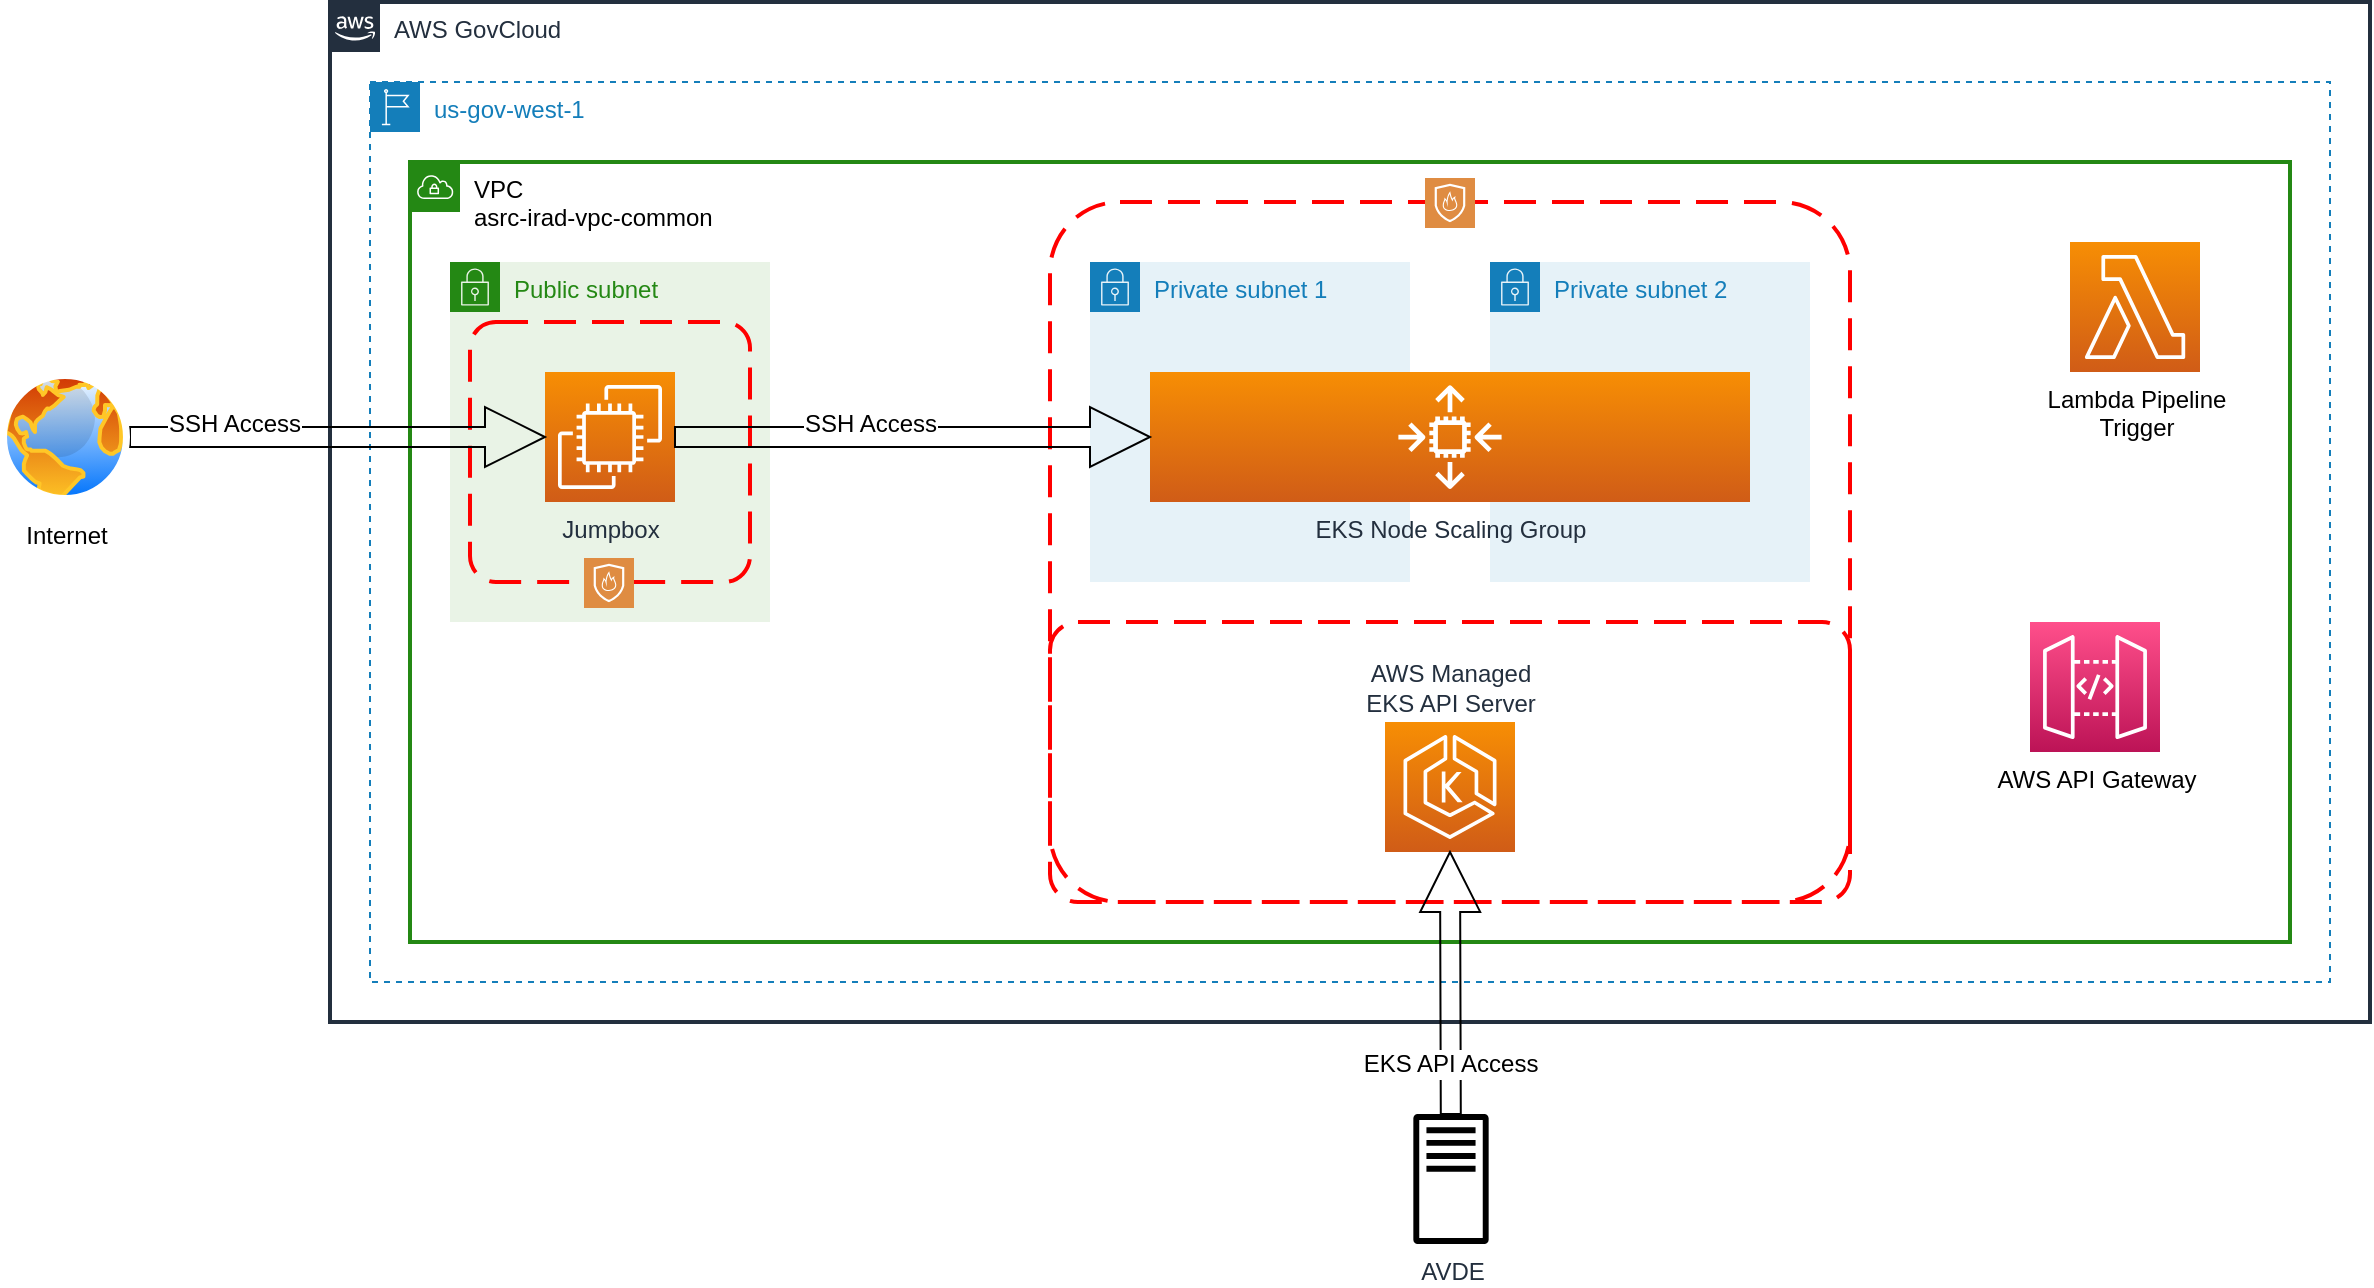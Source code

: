 <mxfile version="20.6.2" type="github">
  <diagram id="jajP4sxrEKpcrrhdu1mM" name="Page-1">
    <mxGraphModel dx="1422" dy="801" grid="1" gridSize="10" guides="1" tooltips="1" connect="1" arrows="1" fold="1" page="1" pageScale="1" pageWidth="850" pageHeight="1100" math="0" shadow="0">
      <root>
        <mxCell id="0" />
        <mxCell id="1" parent="0" />
        <mxCell id="FFeFcf7Lav184Xf4TCM_-8" value="" style="rounded=1;arcSize=10;dashed=1;strokeColor=#ff0000;fillColor=none;gradientColor=none;dashPattern=8 4;strokeWidth=2;" vertex="1" parent="1">
          <mxGeometry x="565" y="370" width="400" height="140" as="geometry" />
        </mxCell>
        <mxCell id="x7Ir8SC6QS6k_IUF8xQD-1" value="AWS GovCloud" style="points=[[0,0],[0.25,0],[0.5,0],[0.75,0],[1,0],[1,0.25],[1,0.5],[1,0.75],[1,1],[0.75,1],[0.5,1],[0.25,1],[0,1],[0,0.75],[0,0.5],[0,0.25]];outlineConnect=0;gradientColor=none;html=1;whiteSpace=wrap;fontSize=12;fontStyle=0;container=0;pointerEvents=0;collapsible=0;recursiveResize=0;shape=mxgraph.aws4.group;grIcon=mxgraph.aws4.group_aws_cloud_alt;strokeColor=#232F3E;fillColor=none;verticalAlign=top;align=left;spacingLeft=30;fontColor=#232F3E;dashed=0;strokeWidth=2;" parent="1" vertex="1">
          <mxGeometry x="205" y="60" width="1020" height="510" as="geometry" />
        </mxCell>
        <mxCell id="x7Ir8SC6QS6k_IUF8xQD-2" value="us-gov-west-1" style="points=[[0,0],[0.25,0],[0.5,0],[0.75,0],[1,0],[1,0.25],[1,0.5],[1,0.75],[1,1],[0.75,1],[0.5,1],[0.25,1],[0,1],[0,0.75],[0,0.5],[0,0.25]];outlineConnect=0;gradientColor=none;html=1;whiteSpace=wrap;fontSize=12;fontStyle=0;container=0;pointerEvents=0;collapsible=0;recursiveResize=0;shape=mxgraph.aws4.group;grIcon=mxgraph.aws4.group_region;strokeColor=#147EBA;fillColor=none;verticalAlign=top;align=left;spacingLeft=30;fontColor=#147EBA;dashed=1;" parent="1" vertex="1">
          <mxGeometry x="225" y="100" width="980" height="450" as="geometry" />
        </mxCell>
        <mxCell id="x7Ir8SC6QS6k_IUF8xQD-6" value="VPC&lt;br&gt;asrc-irad-vpc-common" style="points=[[0,0],[0.25,0],[0.5,0],[0.75,0],[1,0],[1,0.25],[1,0.5],[1,0.75],[1,1],[0.75,1],[0.5,1],[0.25,1],[0,1],[0,0.75],[0,0.5],[0,0.25]];outlineConnect=0;gradientColor=none;html=1;whiteSpace=wrap;fontSize=12;fontStyle=0;container=0;pointerEvents=0;collapsible=0;recursiveResize=0;shape=mxgraph.aws4.group;grIcon=mxgraph.aws4.group_vpc;strokeColor=#248814;fillColor=none;verticalAlign=top;align=left;spacingLeft=30;fontColor=#000000;dashed=0;strokeWidth=2;" parent="1" vertex="1">
          <mxGeometry x="245" y="140" width="940" height="390" as="geometry" />
        </mxCell>
        <mxCell id="x7Ir8SC6QS6k_IUF8xQD-13" value="Public subnet" style="points=[[0,0],[0.25,0],[0.5,0],[0.75,0],[1,0],[1,0.25],[1,0.5],[1,0.75],[1,1],[0.75,1],[0.5,1],[0.25,1],[0,1],[0,0.75],[0,0.5],[0,0.25]];outlineConnect=0;gradientColor=none;html=1;whiteSpace=wrap;fontSize=12;fontStyle=0;container=0;pointerEvents=0;collapsible=0;recursiveResize=0;shape=mxgraph.aws4.group;grIcon=mxgraph.aws4.group_security_group;grStroke=0;strokeColor=#248814;fillColor=#E9F3E6;verticalAlign=top;align=left;spacingLeft=30;fontColor=#248814;dashed=0;strokeWidth=2;" parent="1" vertex="1">
          <mxGeometry x="265" y="190" width="160" height="180" as="geometry" />
        </mxCell>
        <mxCell id="x7Ir8SC6QS6k_IUF8xQD-14" value="Private subnet 1" style="points=[[0,0],[0.25,0],[0.5,0],[0.75,0],[1,0],[1,0.25],[1,0.5],[1,0.75],[1,1],[0.75,1],[0.5,1],[0.25,1],[0,1],[0,0.75],[0,0.5],[0,0.25]];outlineConnect=0;gradientColor=none;html=1;whiteSpace=wrap;fontSize=12;fontStyle=0;container=0;pointerEvents=0;collapsible=0;recursiveResize=0;shape=mxgraph.aws4.group;grIcon=mxgraph.aws4.group_security_group;grStroke=0;strokeColor=#147EBA;fillColor=#E6F2F8;verticalAlign=top;align=left;spacingLeft=30;fontColor=#147EBA;dashed=0;strokeWidth=2;" parent="1" vertex="1">
          <mxGeometry x="585" y="190" width="160" height="160" as="geometry" />
        </mxCell>
        <mxCell id="x7Ir8SC6QS6k_IUF8xQD-15" value="Private subnet 2" style="points=[[0,0],[0.25,0],[0.5,0],[0.75,0],[1,0],[1,0.25],[1,0.5],[1,0.75],[1,1],[0.75,1],[0.5,1],[0.25,1],[0,1],[0,0.75],[0,0.5],[0,0.25]];outlineConnect=0;gradientColor=none;html=1;whiteSpace=wrap;fontSize=12;fontStyle=0;container=0;pointerEvents=0;collapsible=0;recursiveResize=0;shape=mxgraph.aws4.group;grIcon=mxgraph.aws4.group_security_group;grStroke=0;strokeColor=#147EBA;fillColor=#E6F2F8;verticalAlign=top;align=left;spacingLeft=30;fontColor=#147EBA;dashed=0;strokeWidth=2;" parent="1" vertex="1">
          <mxGeometry x="785" y="190" width="160" height="160" as="geometry" />
        </mxCell>
        <mxCell id="FFeFcf7Lav184Xf4TCM_-9" value="" style="rounded=1;arcSize=10;dashed=1;strokeColor=#ff0000;fillColor=none;gradientColor=none;dashPattern=8 4;strokeWidth=2;" vertex="1" parent="1">
          <mxGeometry x="565" y="160" width="400" height="350" as="geometry" />
        </mxCell>
        <mxCell id="FFeFcf7Lav184Xf4TCM_-19" value="" style="rounded=1;arcSize=10;dashed=1;strokeColor=#ff0000;fillColor=none;gradientColor=none;dashPattern=8 4;strokeWidth=2;" vertex="1" parent="1">
          <mxGeometry x="275" y="220" width="140" height="130" as="geometry" />
        </mxCell>
        <mxCell id="x7Ir8SC6QS6k_IUF8xQD-16" value="Jumpbox" style="sketch=0;points=[[0,0,0],[0.25,0,0],[0.5,0,0],[0.75,0,0],[1,0,0],[0,1,0],[0.25,1,0],[0.5,1,0],[0.75,1,0],[1,1,0],[0,0.25,0],[0,0.5,0],[0,0.75,0],[1,0.25,0],[1,0.5,0],[1,0.75,0]];outlineConnect=0;fontColor=#232F3E;gradientColor=#F78E04;gradientDirection=north;fillColor=#D05C17;strokeColor=#ffffff;dashed=0;verticalLabelPosition=bottom;verticalAlign=top;align=center;html=1;fontSize=12;fontStyle=0;aspect=fixed;shape=mxgraph.aws4.resourceIcon;resIcon=mxgraph.aws4.ec2;strokeWidth=2;" parent="1" vertex="1">
          <mxGeometry x="312.5" y="245" width="65" height="65" as="geometry" />
        </mxCell>
        <mxCell id="FFeFcf7Lav184Xf4TCM_-1" value="EKS Node Scaling Group" style="sketch=0;points=[[0,0,0],[0.25,0,0],[0.5,0,0],[0.75,0,0],[1,0,0],[0,1,0],[0.25,1,0],[0.5,1,0],[0.75,1,0],[1,1,0],[0,0.25,0],[0,0.5,0],[0,0.75,0],[1,0.25,0],[1,0.5,0],[1,0.75,0]];outlineConnect=0;fontColor=#232F3E;gradientColor=#F78E04;gradientDirection=north;fillColor=#D05C17;strokeColor=#ffffff;dashed=0;verticalLabelPosition=bottom;verticalAlign=top;align=center;html=1;fontSize=12;fontStyle=0;shape=mxgraph.aws4.resourceIcon;resIcon=mxgraph.aws4.auto_scaling2;" vertex="1" parent="1">
          <mxGeometry x="615" y="245" width="300" height="65" as="geometry" />
        </mxCell>
        <mxCell id="FFeFcf7Lav184Xf4TCM_-2" value="AWS Managed&lt;br&gt;EKS API Server" style="sketch=0;points=[[0,0,0],[0.25,0,0],[0.5,0,0],[0.75,0,0],[1,0,0],[0,1,0],[0.25,1,0],[0.5,1,0],[0.75,1,0],[1,1,0],[0,0.25,0],[0,0.5,0],[0,0.75,0],[1,0.25,0],[1,0.5,0],[1,0.75,0]];outlineConnect=0;fontColor=#232F3E;gradientColor=#F78E04;gradientDirection=north;fillColor=#D05C17;strokeColor=#ffffff;dashed=0;verticalLabelPosition=top;verticalAlign=bottom;align=center;html=1;fontSize=12;fontStyle=0;aspect=fixed;shape=mxgraph.aws4.resourceIcon;resIcon=mxgraph.aws4.eks;strokeWidth=2;labelPosition=center;" vertex="1" parent="1">
          <mxGeometry x="732.5" y="420" width="65" height="65" as="geometry" />
        </mxCell>
        <mxCell id="FFeFcf7Lav184Xf4TCM_-4" value="Lambda Pipeline&lt;br&gt;Trigger" style="sketch=0;points=[[0,0,0],[0.25,0,0],[0.5,0,0],[0.75,0,0],[1,0,0],[0,1,0],[0.25,1,0],[0.5,1,0],[0.75,1,0],[1,1,0],[0,0.25,0],[0,0.5,0],[0,0.75,0],[1,0.25,0],[1,0.5,0],[1,0.75,0]];outlineConnect=0;fontColor=#000000;gradientColor=#F78E04;gradientDirection=north;fillColor=#D05C17;strokeColor=#ffffff;dashed=0;verticalLabelPosition=bottom;verticalAlign=top;align=center;html=1;fontSize=12;fontStyle=0;aspect=fixed;shape=mxgraph.aws4.resourceIcon;resIcon=mxgraph.aws4.lambda;" vertex="1" parent="1">
          <mxGeometry x="1075" y="180" width="65" height="65" as="geometry" />
        </mxCell>
        <mxCell id="FFeFcf7Lav184Xf4TCM_-7" value="AWS API Gateway" style="sketch=0;points=[[0,0,0],[0.25,0,0],[0.5,0,0],[0.75,0,0],[1,0,0],[0,1,0],[0.25,1,0],[0.5,1,0],[0.75,1,0],[1,1,0],[0,0.25,0],[0,0.5,0],[0,0.75,0],[1,0.25,0],[1,0.5,0],[1,0.75,0]];outlineConnect=0;fontColor=#000000;gradientColor=#FF4F8B;gradientDirection=north;fillColor=#BC1356;strokeColor=#ffffff;dashed=0;verticalLabelPosition=bottom;verticalAlign=top;align=center;html=1;fontSize=12;fontStyle=0;aspect=fixed;shape=mxgraph.aws4.resourceIcon;resIcon=mxgraph.aws4.api_gateway;" vertex="1" parent="1">
          <mxGeometry x="1055" y="370" width="65" height="65" as="geometry" />
        </mxCell>
        <mxCell id="FFeFcf7Lav184Xf4TCM_-13" value="" style="sketch=0;pointerEvents=1;shadow=0;dashed=0;html=1;strokeColor=none;fillColor=#DF8C42;labelPosition=center;verticalLabelPosition=bottom;verticalAlign=top;align=center;outlineConnect=0;shape=mxgraph.veeam2.firewall;aspect=fixed;" vertex="1" parent="1">
          <mxGeometry x="752.5" y="148" width="25" height="25" as="geometry" />
        </mxCell>
        <mxCell id="FFeFcf7Lav184Xf4TCM_-17" value="" style="edgeStyle=none;orthogonalLoop=1;jettySize=auto;html=1;rounded=0;shape=arrow;entryX=0;entryY=0.5;entryDx=0;entryDy=0;entryPerimeter=0;exitX=1;exitY=0.5;exitDx=0;exitDy=0;exitPerimeter=0;endSize=6;strokeWidth=1;targetPerimeterSpacing=0;" edge="1" parent="1" source="x7Ir8SC6QS6k_IUF8xQD-16" target="FFeFcf7Lav184Xf4TCM_-1">
          <mxGeometry width="80" relative="1" as="geometry">
            <mxPoint x="445" y="277" as="sourcePoint" />
            <mxPoint x="525" y="277" as="targetPoint" />
            <Array as="points" />
          </mxGeometry>
        </mxCell>
        <mxCell id="FFeFcf7Lav184Xf4TCM_-18" value="SSH Access" style="edgeLabel;html=1;align=center;verticalAlign=middle;resizable=0;points=[];fontSize=12;" vertex="1" connectable="0" parent="FFeFcf7Lav184Xf4TCM_-17">
          <mxGeometry x="-0.415" relative="1" as="geometry">
            <mxPoint x="28" y="-7" as="offset" />
          </mxGeometry>
        </mxCell>
        <mxCell id="FFeFcf7Lav184Xf4TCM_-20" value="" style="sketch=0;pointerEvents=1;shadow=0;dashed=0;html=1;strokeColor=none;fillColor=#DF8C42;labelPosition=center;verticalLabelPosition=bottom;verticalAlign=top;align=center;outlineConnect=0;shape=mxgraph.veeam2.firewall;aspect=fixed;" vertex="1" parent="1">
          <mxGeometry x="332" y="338" width="25" height="25" as="geometry" />
        </mxCell>
        <mxCell id="FFeFcf7Lav184Xf4TCM_-21" value="" style="edgeStyle=none;orthogonalLoop=1;jettySize=auto;html=1;rounded=0;shape=arrow;endSize=6;strokeWidth=1;targetPerimeterSpacing=0;exitX=1;exitY=0.5;exitDx=0;exitDy=0;" edge="1" parent="1" source="FFeFcf7Lav184Xf4TCM_-23" target="x7Ir8SC6QS6k_IUF8xQD-16">
          <mxGeometry width="80" relative="1" as="geometry">
            <mxPoint x="-11.25" y="570.5" as="sourcePoint" />
            <mxPoint x="195" y="270" as="targetPoint" />
            <Array as="points" />
          </mxGeometry>
        </mxCell>
        <mxCell id="FFeFcf7Lav184Xf4TCM_-22" value="SSH Access" style="edgeLabel;html=1;align=center;verticalAlign=middle;resizable=0;points=[];fontSize=12;" vertex="1" connectable="0" parent="FFeFcf7Lav184Xf4TCM_-21">
          <mxGeometry x="-0.77" relative="1" as="geometry">
            <mxPoint x="28" y="-7" as="offset" />
          </mxGeometry>
        </mxCell>
        <mxCell id="FFeFcf7Lav184Xf4TCM_-23" value="Internet" style="aspect=fixed;perimeter=ellipsePerimeter;html=1;align=center;shadow=0;dashed=0;spacingTop=3;image;image=img/lib/active_directory/internet_globe.svg;fontSize=12;" vertex="1" parent="1">
          <mxGeometry x="40" y="245" width="65" height="65" as="geometry" />
        </mxCell>
        <mxCell id="FFeFcf7Lav184Xf4TCM_-28" value="AVDE" style="sketch=0;outlineConnect=0;fontColor=#232F3E;gradientColor=none;fillColor=#000000;strokeColor=none;dashed=0;verticalLabelPosition=bottom;verticalAlign=top;align=center;html=1;fontSize=12;fontStyle=0;aspect=fixed;pointerEvents=1;shape=mxgraph.aws4.traditional_server;" vertex="1" parent="1">
          <mxGeometry x="733" y="616" width="65" height="65" as="geometry" />
        </mxCell>
        <mxCell id="FFeFcf7Lav184Xf4TCM_-29" value="" style="edgeStyle=none;orthogonalLoop=1;jettySize=auto;html=1;rounded=0;shape=arrow;entryX=0.5;entryY=1;entryDx=0;entryDy=0;entryPerimeter=0;endSize=6;strokeWidth=1;targetPerimeterSpacing=0;" edge="1" parent="1" source="FFeFcf7Lav184Xf4TCM_-28" target="FFeFcf7Lav184Xf4TCM_-2">
          <mxGeometry width="80" relative="1" as="geometry">
            <mxPoint x="377.5" y="740" as="sourcePoint" />
            <mxPoint x="615" y="740" as="targetPoint" />
            <Array as="points" />
          </mxGeometry>
        </mxCell>
        <mxCell id="FFeFcf7Lav184Xf4TCM_-30" value="EKS API Access" style="edgeLabel;html=1;align=center;verticalAlign=middle;resizable=0;points=[];fontSize=12;" vertex="1" connectable="0" parent="FFeFcf7Lav184Xf4TCM_-29">
          <mxGeometry relative="1" as="geometry">
            <mxPoint y="40" as="offset" />
          </mxGeometry>
        </mxCell>
      </root>
    </mxGraphModel>
  </diagram>
</mxfile>
